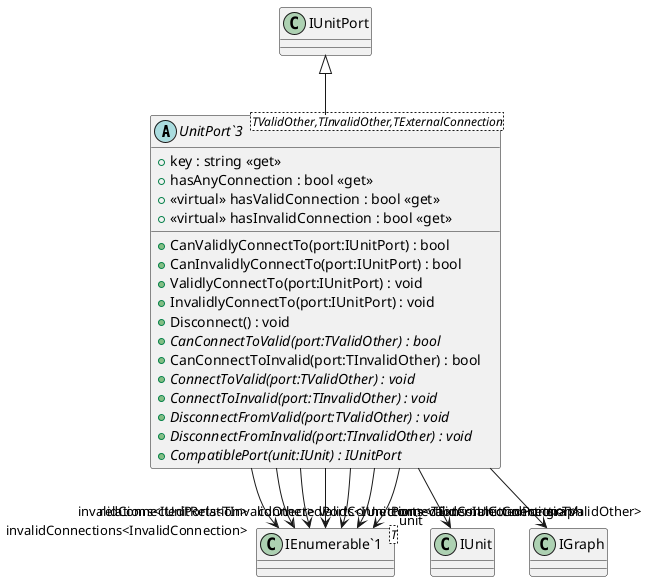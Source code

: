 @startuml
abstract class "UnitPort`3"<TValidOther,TInvalidOther,TExternalConnection> {
    + key : string <<get>>
    + hasAnyConnection : bool <<get>>
    + <<virtual>> hasValidConnection : bool <<get>>
    + <<virtual>> hasInvalidConnection : bool <<get>>
    + CanValidlyConnectTo(port:IUnitPort) : bool
    + CanInvalidlyConnectTo(port:IUnitPort) : bool
    + ValidlyConnectTo(port:IUnitPort) : void
    + InvalidlyConnectTo(port:IUnitPort) : void
    + Disconnect() : void
    + {abstract} CanConnectToValid(port:TValidOther) : bool
    + CanConnectToInvalid(port:TInvalidOther) : bool
    + {abstract} ConnectToValid(port:TValidOther) : void
    + {abstract} ConnectToInvalid(port:TInvalidOther) : void
    + {abstract} DisconnectFromValid(port:TValidOther) : void
    + {abstract} DisconnectFromInvalid(port:TInvalidOther) : void
    + {abstract} CompatiblePort(unit:IUnit) : IUnitPort
}
class "IEnumerable`1"<T> {
}
IUnitPort <|-- "UnitPort`3"
"UnitPort`3" --> "unit" IUnit
"UnitPort`3" --> "graph" IGraph
"UnitPort`3" --> "relations<IUnitRelation>" "IEnumerable`1"
"UnitPort`3" --> "validConnections<TExternalConnection>" "IEnumerable`1"
"UnitPort`3" --> "invalidConnections<InvalidConnection>" "IEnumerable`1"
"UnitPort`3" --> "validConnectedPorts<TValidOther>" "IEnumerable`1"
"UnitPort`3" --> "invalidConnectedPorts<TInvalidOther>" "IEnumerable`1"
"UnitPort`3" --> "connections<IUnitConnection>" "IEnumerable`1"
"UnitPort`3" --> "connectedPorts<IUnitPort>" "IEnumerable`1"
@enduml

